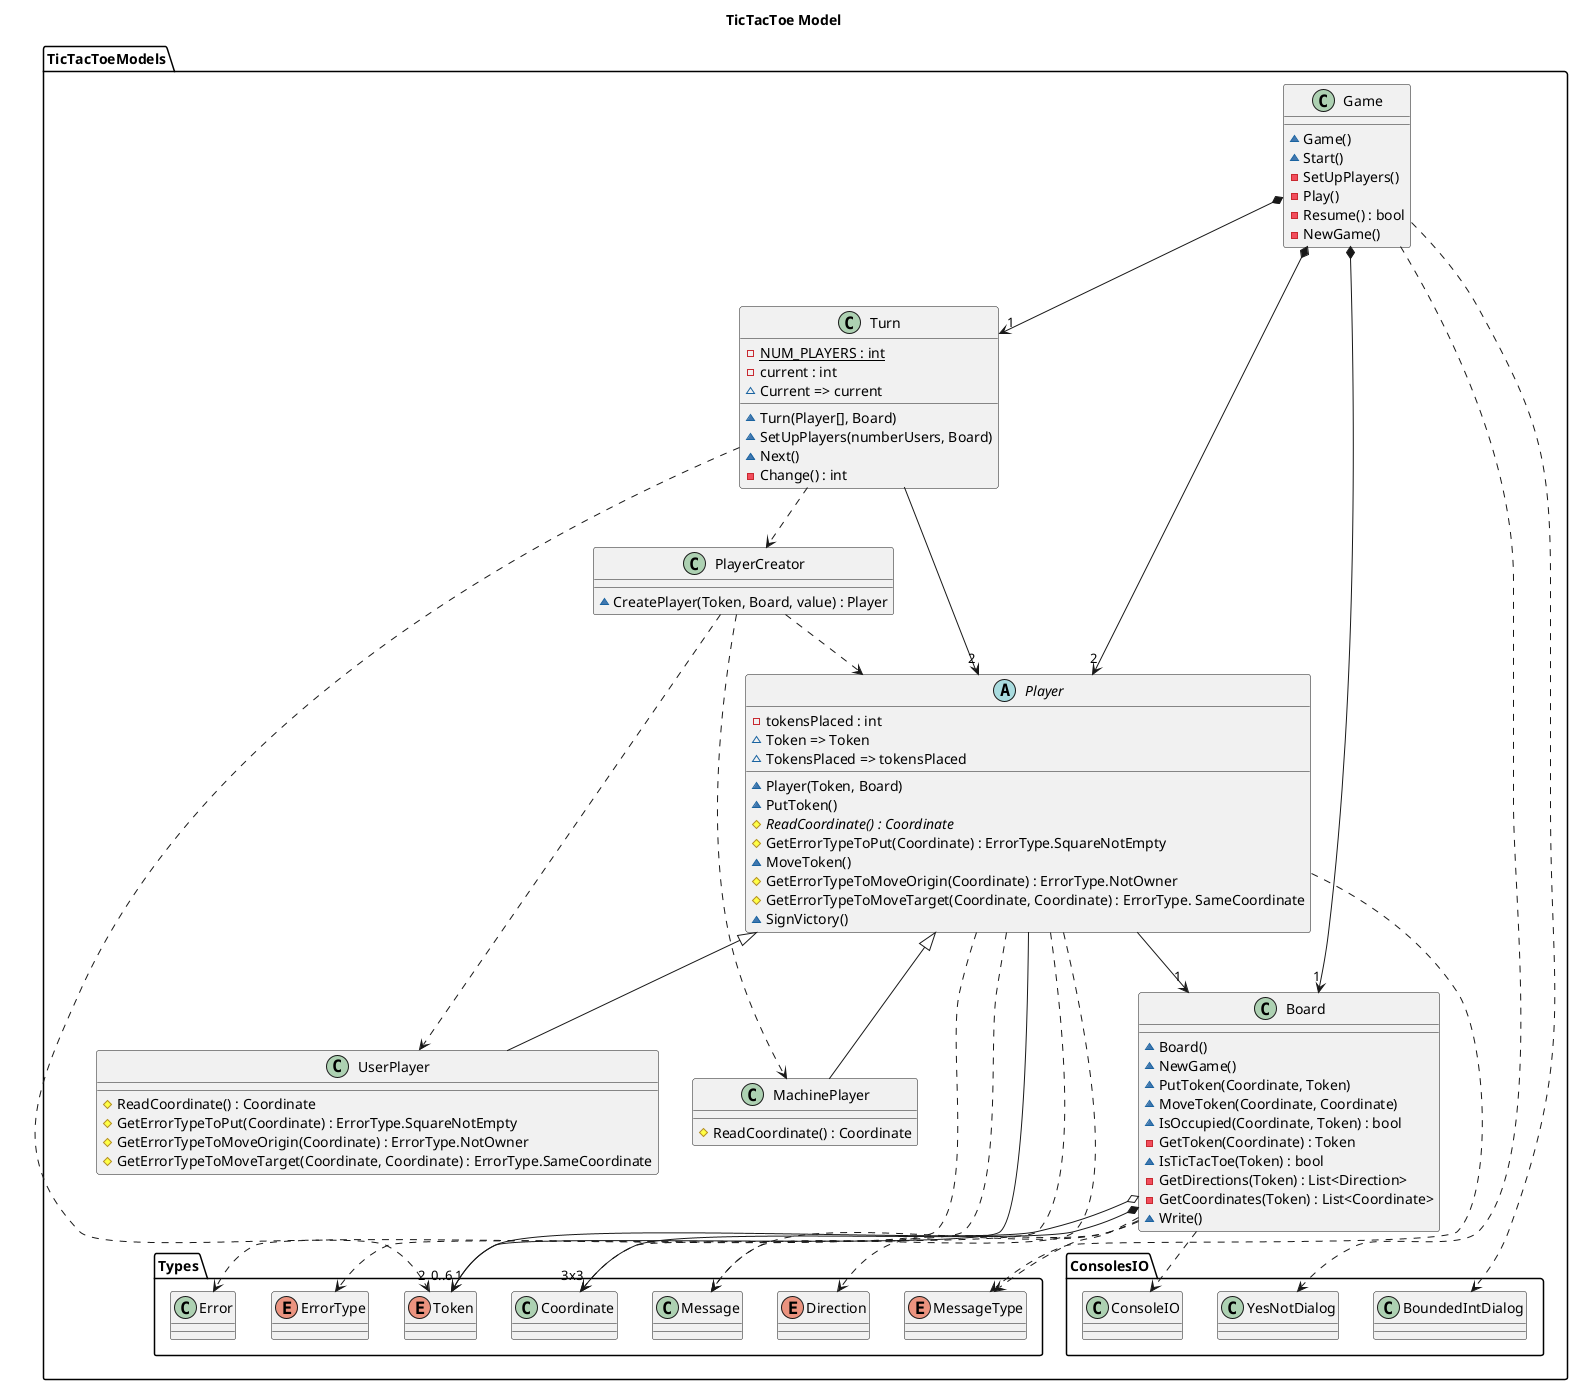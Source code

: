@startuml TicTacToeAnalysisWithPolimorfismoModels
title TicTacToe Model
namespace TicTacToeModels{
    class Game{
        ~Game()
        ~Start()
        -SetUpPlayers()
        -Play()
        -Resume() : bool
        -NewGame()
    }
    Game *--> "1" Turn
    Game *--> "2" Player
    Game *--> "1" Board
    Game ..> ConsolesIO.YesNotDialog
    Game ..> ConsolesIO.BoundedIntDialog

    class Turn{
        -{static} NUM_PLAYERS : int
        -current : int
        ~Turn(Player[], Board)
        ~Current => current
        ~SetUpPlayers(numberUsers, Board)
        ~Next()
        -Change() : int
    }
    Turn --> "2" Player
    Turn ..> PlayerCreator
    Turn ..> "2" Types.Token

    class PlayerCreator{
        ~CreatePlayer(Token, Board, value) : Player
    }
    PlayerCreator ..> Player
    PlayerCreator ..> UserPlayer
    PlayerCreator ..> MachinePlayer

    abstract Player{
        -tokensPlaced : int
        ~Token => Token
        ~TokensPlaced => tokensPlaced
        ~Player(Token, Board)
        ~PutToken()
        #{abstract} ReadCoordinate() : Coordinate
        #GetErrorTypeToPut(Coordinate) : ErrorType.SquareNotEmpty
        ~MoveToken()
        #GetErrorTypeToMoveOrigin(Coordinate) : ErrorType.NotOwner
        #GetErrorTypeToMoveTarget(Coordinate, Coordinate) : ErrorType. SameCoordinate
        ~SignVictory()
    }
    Player <|-- UserPlayer
    Player <|-- MachinePlayer
    Player --> "1" Types.Token
    Player --> "1" Board
    Player ..> Types.Coordinate
    Player ..> Types.Message
    Player ..> Types.MessageType
    Player ..> Types.Error
    Player ..> Types.ErrorType

    class UserPlayer{
        #ReadCoordinate() : Coordinate
        #GetErrorTypeToPut(Coordinate) : ErrorType.SquareNotEmpty
        #GetErrorTypeToMoveOrigin(Coordinate) : ErrorType.NotOwner
        #GetErrorTypeToMoveTarget(Coordinate, Coordinate) : ErrorType.SameCoordinate
    }

    class MachinePlayer{
        #ReadCoordinate() : Coordinate
    }

    class Board{
        ~Board()
        ~NewGame()
        ~PutToken(Coordinate, Token)
        ~MoveToken(Coordinate, Coordinate)
        ~IsOccupied(Coordinate, Token) : bool
        -GetToken(Coordinate) : Token
        ~IsTicTacToe(Token) : bool
        -GetDirections(Token) : List<Direction>
        -GetCoordinates(Token) : List<Coordinate>
        ~Write()
    }
    Board o--> "0..6" Types.Token
    Board *--> "3x3" Types.Coordinate
    Board ..> Types.Direction
    Board ..> Types.Message
    Board ..> Types.MessageType
    Board ..> ConsolesIO.ConsoleIO

    class ConsolesIO.ConsoleIO
    class ConsolesIO.YesNotDialog
    class ConsolesIO.BoundedIntDialog

    enum Types.Token{}
    enum Types.MessageType{}
    enum Types.Direction{}
    enum Types.ErrorType{}
}
@enduml
